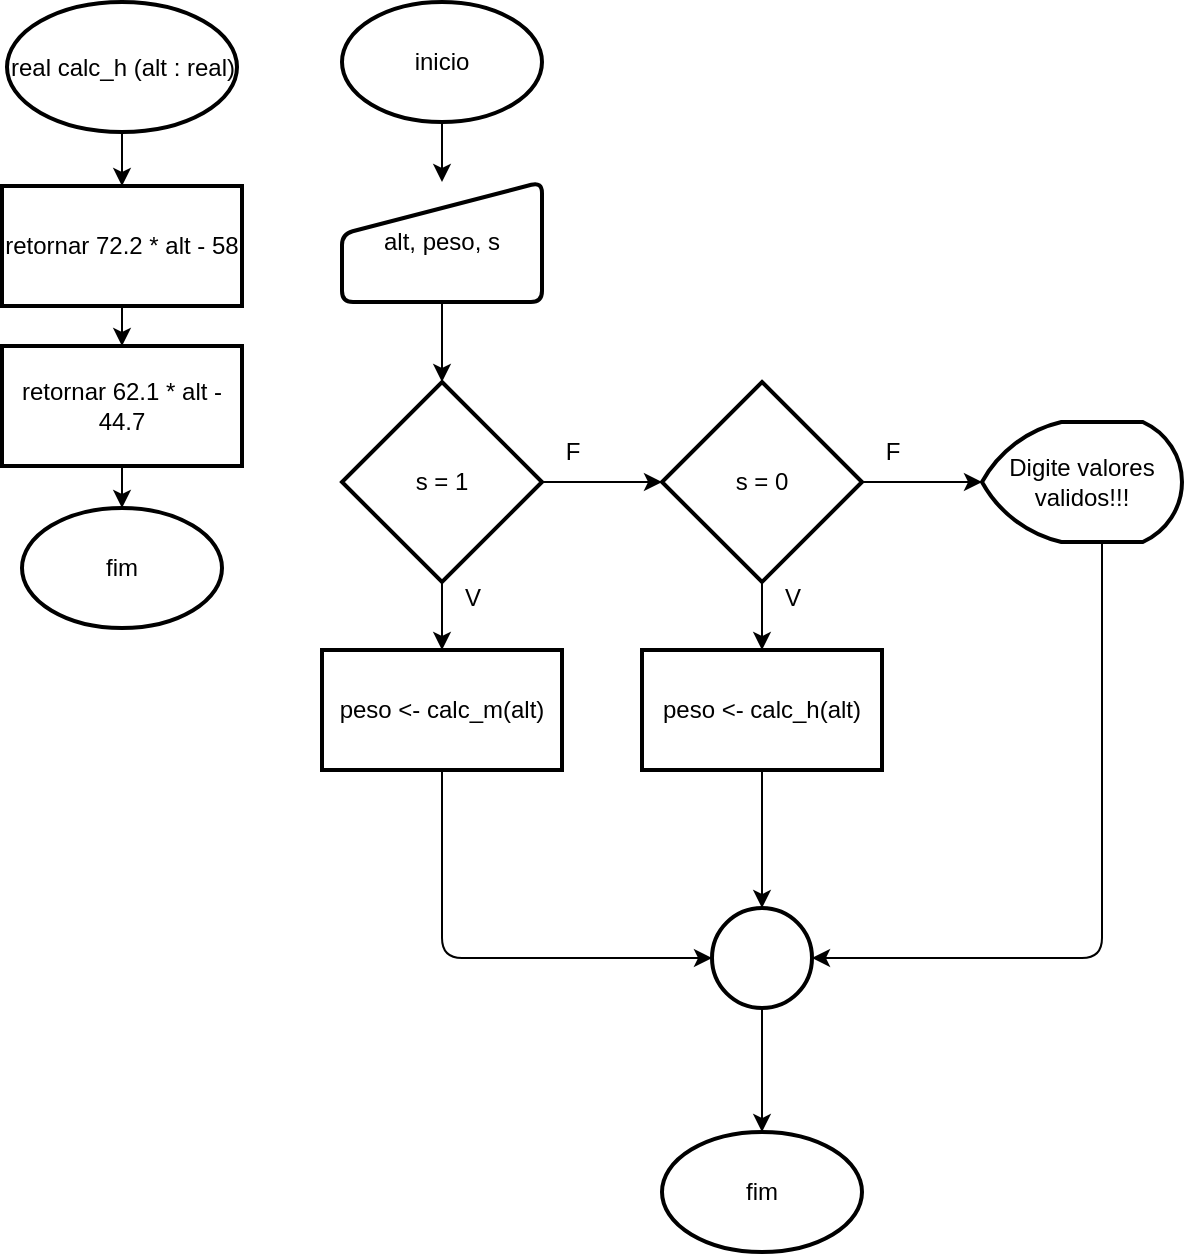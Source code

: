 <mxfile>
    <diagram id="pA9kOo6cm1wXDNRyfAnk" name="Page-1">
        <mxGraphModel dx="509" dy="607" grid="1" gridSize="10" guides="1" tooltips="1" connect="1" arrows="1" fold="1" page="1" pageScale="1" pageWidth="850" pageHeight="1100" math="0" shadow="0">
            <root>
                <mxCell id="0"/>
                <mxCell id="1" parent="0"/>
                <mxCell id="2" value="" style="edgeStyle=orthogonalEdgeStyle;html=1;" edge="1" parent="1" source="3" target="5">
                    <mxGeometry relative="1" as="geometry"/>
                </mxCell>
                <mxCell id="3" value="inicio" style="strokeWidth=2;html=1;shape=mxgraph.flowchart.start_1;whiteSpace=wrap;" vertex="1" parent="1">
                    <mxGeometry x="410" y="15" width="100" height="60" as="geometry"/>
                </mxCell>
                <mxCell id="4" value="" style="edgeStyle=orthogonalEdgeStyle;html=1;" edge="1" parent="1" source="5">
                    <mxGeometry relative="1" as="geometry">
                        <mxPoint x="460" y="205" as="targetPoint"/>
                    </mxGeometry>
                </mxCell>
                <mxCell id="5" value="alt, peso, s" style="html=1;strokeWidth=2;shape=manualInput;whiteSpace=wrap;rounded=1;size=26;arcSize=11;" vertex="1" parent="1">
                    <mxGeometry x="410" y="105" width="100" height="60" as="geometry"/>
                </mxCell>
                <mxCell id="9" value="fim" style="strokeWidth=2;html=1;shape=mxgraph.flowchart.start_1;whiteSpace=wrap;" vertex="1" parent="1">
                    <mxGeometry x="570" y="580" width="100" height="60" as="geometry"/>
                </mxCell>
                <mxCell id="10" value="" style="edgeStyle=orthogonalEdgeStyle;html=1;" edge="1" parent="1" source="11" target="15">
                    <mxGeometry relative="1" as="geometry"/>
                </mxCell>
                <mxCell id="11" value="real calc_h (alt : real)" style="strokeWidth=2;html=1;shape=mxgraph.flowchart.start_1;whiteSpace=wrap;" vertex="1" parent="1">
                    <mxGeometry x="242.5" y="15" width="115" height="65" as="geometry"/>
                </mxCell>
                <mxCell id="12" value="fim" style="strokeWidth=2;html=1;shape=mxgraph.flowchart.start_1;whiteSpace=wrap;" vertex="1" parent="1">
                    <mxGeometry x="250" y="268" width="100" height="60" as="geometry"/>
                </mxCell>
                <mxCell id="14" style="edgeStyle=orthogonalEdgeStyle;html=1;exitX=0.5;exitY=1;exitDx=0;exitDy=0;entryX=0.5;entryY=0;entryDx=0;entryDy=0;" edge="1" parent="1" source="15" target="17">
                    <mxGeometry relative="1" as="geometry"/>
                </mxCell>
                <mxCell id="15" value="retornar 72.2 * alt - 58" style="whiteSpace=wrap;html=1;strokeWidth=2;" vertex="1" parent="1">
                    <mxGeometry x="240" y="107" width="120" height="60" as="geometry"/>
                </mxCell>
                <mxCell id="20" style="edgeStyle=orthogonalEdgeStyle;html=1;exitX=0.5;exitY=1;exitDx=0;exitDy=0;entryX=0.5;entryY=0;entryDx=0;entryDy=0;entryPerimeter=0;" edge="1" parent="1" source="17" target="12">
                    <mxGeometry relative="1" as="geometry"/>
                </mxCell>
                <mxCell id="17" value="retornar 62.1 * alt - 44.7" style="whiteSpace=wrap;html=1;strokeWidth=2;" vertex="1" parent="1">
                    <mxGeometry x="240" y="187" width="120" height="60" as="geometry"/>
                </mxCell>
                <mxCell id="27" value="" style="edgeStyle=orthogonalEdgeStyle;html=1;" edge="1" parent="1" source="21" target="26">
                    <mxGeometry relative="1" as="geometry"/>
                </mxCell>
                <mxCell id="29" value="" style="edgeStyle=orthogonalEdgeStyle;html=1;" edge="1" parent="1" source="21" target="28">
                    <mxGeometry relative="1" as="geometry"/>
                </mxCell>
                <mxCell id="21" value="s = 1" style="strokeWidth=2;html=1;shape=mxgraph.flowchart.decision;whiteSpace=wrap;" vertex="1" parent="1">
                    <mxGeometry x="410" y="205" width="100" height="100" as="geometry"/>
                </mxCell>
                <mxCell id="37" value="" style="edgeStyle=orthogonalEdgeStyle;html=1;" edge="1" parent="1" source="24" target="36">
                    <mxGeometry relative="1" as="geometry"/>
                </mxCell>
                <mxCell id="24" value="peso &amp;lt;- calc_h(alt)" style="whiteSpace=wrap;html=1;strokeWidth=2;" vertex="1" parent="1">
                    <mxGeometry x="560" y="339" width="120" height="60" as="geometry"/>
                </mxCell>
                <mxCell id="46" style="edgeStyle=orthogonalEdgeStyle;html=1;entryX=0;entryY=0.5;entryDx=0;entryDy=0;entryPerimeter=0;" edge="1" parent="1" source="26" target="36">
                    <mxGeometry relative="1" as="geometry">
                        <Array as="points">
                            <mxPoint x="460" y="493"/>
                        </Array>
                    </mxGeometry>
                </mxCell>
                <mxCell id="26" value="peso &amp;lt;- calc_m(alt)" style="whiteSpace=wrap;html=1;strokeWidth=2;" vertex="1" parent="1">
                    <mxGeometry x="400" y="339" width="120" height="60" as="geometry"/>
                </mxCell>
                <mxCell id="30" value="" style="edgeStyle=orthogonalEdgeStyle;html=1;" edge="1" parent="1" source="28" target="24">
                    <mxGeometry relative="1" as="geometry"/>
                </mxCell>
                <mxCell id="35" value="" style="edgeStyle=orthogonalEdgeStyle;html=1;" edge="1" parent="1" source="28" target="34">
                    <mxGeometry relative="1" as="geometry"/>
                </mxCell>
                <mxCell id="28" value="s = 0" style="strokeWidth=2;html=1;shape=mxgraph.flowchart.decision;whiteSpace=wrap;" vertex="1" parent="1">
                    <mxGeometry x="570" y="205" width="100" height="100" as="geometry"/>
                </mxCell>
                <mxCell id="45" style="edgeStyle=orthogonalEdgeStyle;html=1;entryX=1;entryY=0.5;entryDx=0;entryDy=0;entryPerimeter=0;" edge="1" parent="1" source="34" target="36">
                    <mxGeometry relative="1" as="geometry">
                        <Array as="points">
                            <mxPoint x="790" y="493"/>
                        </Array>
                    </mxGeometry>
                </mxCell>
                <mxCell id="34" value="Digite valores validos!!!" style="strokeWidth=2;html=1;shape=mxgraph.flowchart.display;whiteSpace=wrap;" vertex="1" parent="1">
                    <mxGeometry x="730" y="225" width="100" height="60" as="geometry"/>
                </mxCell>
                <mxCell id="40" value="" style="edgeStyle=orthogonalEdgeStyle;html=1;" edge="1" parent="1" source="36" target="9">
                    <mxGeometry relative="1" as="geometry"/>
                </mxCell>
                <mxCell id="36" value="" style="strokeWidth=2;html=1;shape=mxgraph.flowchart.start_2;whiteSpace=wrap;" vertex="1" parent="1">
                    <mxGeometry x="595" y="468" width="50" height="50" as="geometry"/>
                </mxCell>
                <mxCell id="41" value="F" style="text;html=1;align=center;verticalAlign=middle;resizable=0;points=[];autosize=1;strokeColor=none;fillColor=none;" vertex="1" parent="1">
                    <mxGeometry x="510" y="225" width="30" height="30" as="geometry"/>
                </mxCell>
                <mxCell id="42" value="F" style="text;html=1;align=center;verticalAlign=middle;resizable=0;points=[];autosize=1;strokeColor=none;fillColor=none;" vertex="1" parent="1">
                    <mxGeometry x="670" y="225" width="30" height="30" as="geometry"/>
                </mxCell>
                <mxCell id="43" value="V" style="text;html=1;align=center;verticalAlign=middle;resizable=0;points=[];autosize=1;strokeColor=none;fillColor=none;" vertex="1" parent="1">
                    <mxGeometry x="460" y="298" width="30" height="30" as="geometry"/>
                </mxCell>
                <mxCell id="44" value="V" style="text;html=1;align=center;verticalAlign=middle;resizable=0;points=[];autosize=1;strokeColor=none;fillColor=none;" vertex="1" parent="1">
                    <mxGeometry x="620" y="298" width="30" height="30" as="geometry"/>
                </mxCell>
            </root>
        </mxGraphModel>
    </diagram>
</mxfile>